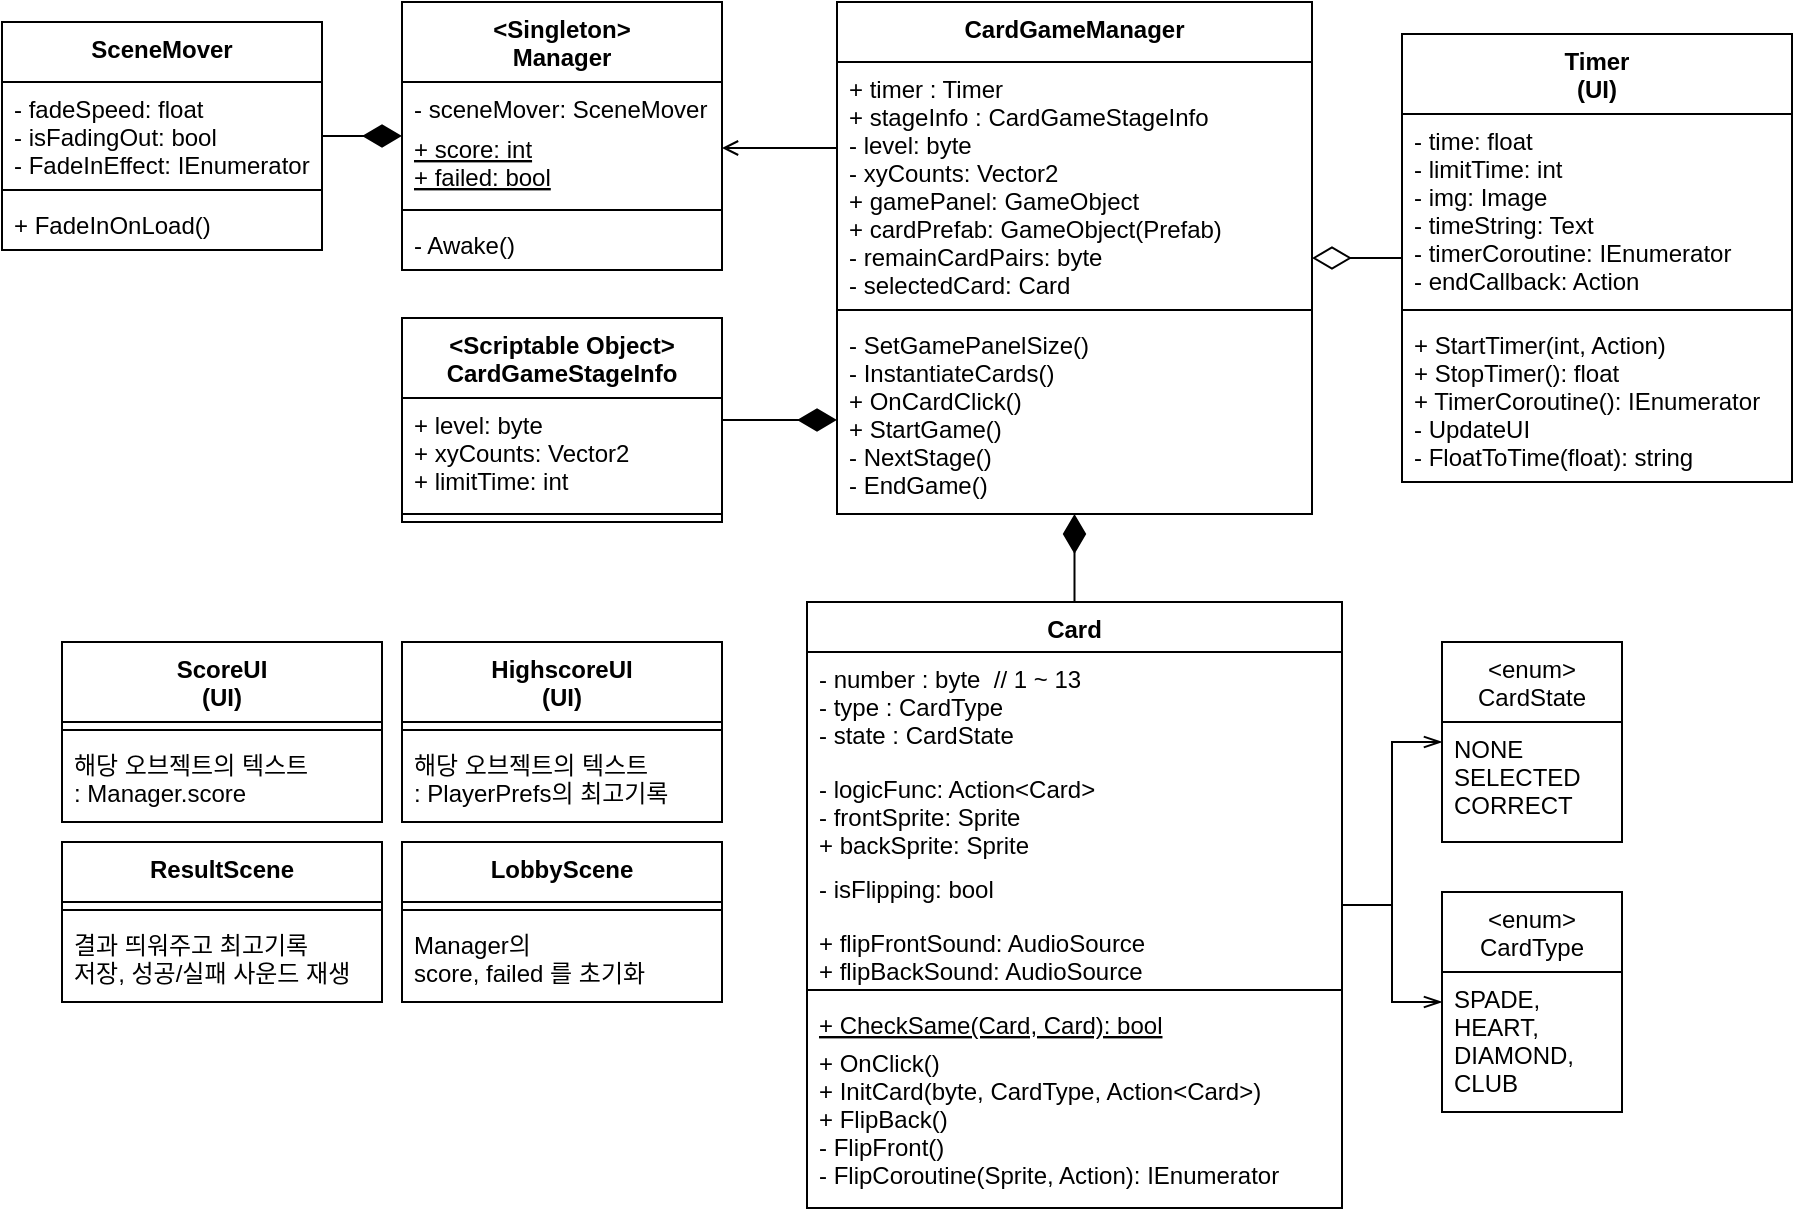 <mxfile version="14.1.8" type="device"><diagram id="bG4gAQslsT_7XooCx_jA" name="페이지-1"><mxGraphModel dx="2713" dy="878" grid="1" gridSize="10" guides="1" tooltips="1" connect="1" arrows="1" fold="1" page="1" pageScale="1" pageWidth="827" pageHeight="1169" math="0" shadow="0"><root><mxCell id="0"/><mxCell id="1" parent="0"/><mxCell id="wu3zEtKz61xa99x3gUw9-1" value="&lt;Singleton&gt;&#10;Manager" style="swimlane;fontStyle=1;align=center;verticalAlign=top;childLayout=stackLayout;horizontal=1;startSize=40;horizontalStack=0;resizeParent=1;resizeParentMax=0;resizeLast=0;collapsible=1;marginBottom=0;" parent="1" vertex="1"><mxGeometry x="-480" y="60" width="160" height="134" as="geometry"/></mxCell><mxCell id="ZsnT0KATN7C7ApbCsPo7-5" value="- sceneMover: SceneMover" style="text;strokeColor=none;fillColor=none;align=left;verticalAlign=top;spacingLeft=4;spacingRight=4;overflow=hidden;rotatable=0;points=[[0,0.5],[1,0.5]];portConstraint=eastwest;fontStyle=0" parent="wu3zEtKz61xa99x3gUw9-1" vertex="1"><mxGeometry y="40" width="160" height="20" as="geometry"/></mxCell><mxCell id="6e7jV7TFGS9oSzM3hNOE-30" value="+ score: int&#10;+ failed: bool" style="text;strokeColor=none;fillColor=none;align=left;verticalAlign=top;spacingLeft=4;spacingRight=4;overflow=hidden;rotatable=0;points=[[0,0.5],[1,0.5]];portConstraint=eastwest;fontStyle=4" parent="wu3zEtKz61xa99x3gUw9-1" vertex="1"><mxGeometry y="60" width="160" height="40" as="geometry"/></mxCell><mxCell id="wu3zEtKz61xa99x3gUw9-3" value="" style="line;strokeWidth=1;fillColor=none;align=left;verticalAlign=middle;spacingTop=-1;spacingLeft=3;spacingRight=3;rotatable=0;labelPosition=right;points=[];portConstraint=eastwest;" parent="wu3zEtKz61xa99x3gUw9-1" vertex="1"><mxGeometry y="100" width="160" height="8" as="geometry"/></mxCell><mxCell id="wu3zEtKz61xa99x3gUw9-4" value="- Awake()" style="text;strokeColor=none;fillColor=none;align=left;verticalAlign=top;spacingLeft=4;spacingRight=4;overflow=hidden;rotatable=0;points=[[0,0.5],[1,0.5]];portConstraint=eastwest;" parent="wu3zEtKz61xa99x3gUw9-1" vertex="1"><mxGeometry y="108" width="160" height="26" as="geometry"/></mxCell><mxCell id="wu3zEtKz61xa99x3gUw9-47" style="edgeStyle=orthogonalEdgeStyle;rounded=0;orthogonalLoop=1;jettySize=auto;html=1;endArrow=diamondThin;endFill=0;strokeWidth=1;endSize=17;" parent="1" source="wu3zEtKz61xa99x3gUw9-42" target="wu3zEtKz61xa99x3gUw9-5" edge="1"><mxGeometry relative="1" as="geometry"><mxPoint x="20" y="200" as="targetPoint"/></mxGeometry></mxCell><mxCell id="6e7jV7TFGS9oSzM3hNOE-25" style="edgeStyle=orthogonalEdgeStyle;rounded=0;orthogonalLoop=1;jettySize=auto;html=1;endArrow=open;endFill=0;" parent="1" source="wu3zEtKz61xa99x3gUw9-5" target="wu3zEtKz61xa99x3gUw9-1" edge="1"><mxGeometry relative="1" as="geometry"><Array as="points"><mxPoint x="-280" y="133"/><mxPoint x="-280" y="133"/></Array></mxGeometry></mxCell><mxCell id="wu3zEtKz61xa99x3gUw9-5" value="CardGameManager" style="swimlane;fontStyle=1;align=center;verticalAlign=top;childLayout=stackLayout;horizontal=1;startSize=30;horizontalStack=0;resizeParent=1;resizeParentMax=0;resizeLast=0;collapsible=1;marginBottom=0;" parent="1" vertex="1"><mxGeometry x="-262.5" y="60" width="237.5" height="256" as="geometry"/></mxCell><mxCell id="wu3zEtKz61xa99x3gUw9-6" value="+ timer : Timer&#10;+ stageInfo : CardGameStageInfo&#10;- level: byte&#10;- xyCounts: Vector2&#10;+ gamePanel: GameObject&#10;+ cardPrefab: GameObject(Prefab)&#10;- remainCardPairs: byte&#10;- selectedCard: Card&#10;&#10;" style="text;strokeColor=none;fillColor=none;align=left;verticalAlign=top;spacingLeft=4;spacingRight=4;overflow=hidden;rotatable=0;points=[[0,0.5],[1,0.5]];portConstraint=eastwest;" parent="wu3zEtKz61xa99x3gUw9-5" vertex="1"><mxGeometry y="30" width="237.5" height="120" as="geometry"/></mxCell><mxCell id="wu3zEtKz61xa99x3gUw9-7" value="" style="line;strokeWidth=1;fillColor=none;align=left;verticalAlign=middle;spacingTop=-1;spacingLeft=3;spacingRight=3;rotatable=0;labelPosition=right;points=[];portConstraint=eastwest;" parent="wu3zEtKz61xa99x3gUw9-5" vertex="1"><mxGeometry y="150" width="237.5" height="8" as="geometry"/></mxCell><mxCell id="wu3zEtKz61xa99x3gUw9-8" value="- SetGamePanelSize()&#10;- InstantiateCards()&#10;+ OnCardClick()&#10;+ StartGame()&#10;- NextStage()&#10;- EndGame()" style="text;strokeColor=none;fillColor=none;align=left;verticalAlign=top;spacingLeft=4;spacingRight=4;overflow=hidden;rotatable=0;points=[[0,0.5],[1,0.5]];portConstraint=eastwest;" parent="wu3zEtKz61xa99x3gUw9-5" vertex="1"><mxGeometry y="158" width="237.5" height="98" as="geometry"/></mxCell><mxCell id="wu3zEtKz61xa99x3gUw9-55" style="edgeStyle=orthogonalEdgeStyle;rounded=0;orthogonalLoop=1;jettySize=auto;html=1;endArrow=openThin;endFill=0;endSize=7;strokeWidth=1;" parent="1" source="wu3zEtKz61xa99x3gUw9-14" target="wu3zEtKz61xa99x3gUw9-38" edge="1"><mxGeometry relative="1" as="geometry"><mxPoint x="30" y="495" as="sourcePoint"/></mxGeometry></mxCell><mxCell id="wu3zEtKz61xa99x3gUw9-56" style="edgeStyle=orthogonalEdgeStyle;rounded=0;orthogonalLoop=1;jettySize=auto;html=1;endArrow=openThin;endFill=0;endSize=7;strokeWidth=1;" parent="1" source="wu3zEtKz61xa99x3gUw9-14" target="wu3zEtKz61xa99x3gUw9-53" edge="1"><mxGeometry relative="1" as="geometry"><mxPoint x="30" y="495" as="sourcePoint"/></mxGeometry></mxCell><mxCell id="wu3zEtKz61xa99x3gUw9-14" value="Card" style="swimlane;fontStyle=1;align=center;verticalAlign=top;childLayout=stackLayout;horizontal=1;startSize=25;horizontalStack=0;resizeParent=1;resizeParentMax=0;resizeLast=0;collapsible=1;marginBottom=0;" parent="1" vertex="1"><mxGeometry x="-277.5" y="360" width="267.5" height="303" as="geometry"/></mxCell><mxCell id="wu3zEtKz61xa99x3gUw9-15" value="- number : byte  // 1 ~ 13&#10;- type : CardType&#10;- state : CardState" style="text;strokeColor=none;fillColor=none;align=left;verticalAlign=top;spacingLeft=4;spacingRight=4;overflow=hidden;rotatable=0;points=[[0,0.5],[1,0.5]];portConstraint=eastwest;" parent="wu3zEtKz61xa99x3gUw9-14" vertex="1"><mxGeometry y="25" width="267.5" height="55" as="geometry"/></mxCell><mxCell id="6e7jV7TFGS9oSzM3hNOE-35" value="- logicFunc: Action&lt;Card&gt;&#10;- frontSprite: Sprite&#10;+ backSprite: Sprite" style="text;strokeColor=none;fillColor=none;align=left;verticalAlign=top;spacingLeft=4;spacingRight=4;overflow=hidden;rotatable=0;points=[[0,0.5],[1,0.5]];portConstraint=eastwest;" parent="wu3zEtKz61xa99x3gUw9-14" vertex="1"><mxGeometry y="80" width="267.5" height="50" as="geometry"/></mxCell><mxCell id="6e7jV7TFGS9oSzM3hNOE-33" value="- isFlipping: bool" style="text;strokeColor=none;fillColor=none;align=left;verticalAlign=top;spacingLeft=4;spacingRight=4;overflow=hidden;rotatable=0;points=[[0,0.5],[1,0.5]];portConstraint=eastwest;" parent="wu3zEtKz61xa99x3gUw9-14" vertex="1"><mxGeometry y="130" width="267.5" height="27" as="geometry"/></mxCell><mxCell id="irifTdcm5EEz0XJ8nT8g-1" value="+ flipFrontSound: AudioSource&#10;+ flipBackSound: AudioSource" style="text;strokeColor=none;fillColor=none;align=left;verticalAlign=top;spacingLeft=4;spacingRight=4;overflow=hidden;rotatable=0;points=[[0,0.5],[1,0.5]];portConstraint=eastwest;" vertex="1" parent="wu3zEtKz61xa99x3gUw9-14"><mxGeometry y="157" width="267.5" height="33" as="geometry"/></mxCell><mxCell id="wu3zEtKz61xa99x3gUw9-16" value="" style="line;strokeWidth=1;fillColor=none;align=left;verticalAlign=middle;spacingTop=-1;spacingLeft=3;spacingRight=3;rotatable=0;labelPosition=right;points=[];portConstraint=eastwest;" parent="wu3zEtKz61xa99x3gUw9-14" vertex="1"><mxGeometry y="190" width="267.5" height="8" as="geometry"/></mxCell><mxCell id="wu3zEtKz61xa99x3gUw9-17" value="+ CheckSame(Card, Card): bool" style="text;strokeColor=none;fillColor=none;align=left;verticalAlign=top;spacingLeft=4;spacingRight=4;overflow=hidden;rotatable=0;points=[[0,0.5],[1,0.5]];portConstraint=eastwest;fontStyle=4" parent="wu3zEtKz61xa99x3gUw9-14" vertex="1"><mxGeometry y="198" width="267.5" height="19" as="geometry"/></mxCell><mxCell id="6e7jV7TFGS9oSzM3hNOE-36" value="+ OnClick()&#10;+ InitCard(byte, CardType, Action&lt;Card&gt;)&#10;+ FlipBack()&#10;- FlipFront()&#10;- FlipCoroutine(Sprite, Action): IEnumerator" style="text;strokeColor=none;fillColor=none;align=left;verticalAlign=top;spacingLeft=4;spacingRight=4;overflow=hidden;rotatable=0;points=[[0,0.5],[1,0.5]];portConstraint=eastwest;" parent="wu3zEtKz61xa99x3gUw9-14" vertex="1"><mxGeometry y="217" width="267.5" height="86" as="geometry"/></mxCell><mxCell id="wu3zEtKz61xa99x3gUw9-38" value="&lt;enum&gt;&#10;CardType" style="swimlane;fontStyle=0;childLayout=stackLayout;horizontal=1;startSize=40;fillColor=none;horizontalStack=0;resizeParent=1;resizeParentMax=0;resizeLast=0;collapsible=1;marginBottom=0;" parent="1" vertex="1"><mxGeometry x="40" y="505" width="90" height="110" as="geometry"/></mxCell><mxCell id="wu3zEtKz61xa99x3gUw9-39" value="SPADE,&#10;HEART,&#10;DIAMOND,&#10;CLUB" style="text;strokeColor=none;fillColor=none;align=left;verticalAlign=top;spacingLeft=4;spacingRight=4;overflow=hidden;rotatable=0;points=[[0,0.5],[1,0.5]];portConstraint=eastwest;" parent="wu3zEtKz61xa99x3gUw9-38" vertex="1"><mxGeometry y="40" width="90" height="70" as="geometry"/></mxCell><mxCell id="wu3zEtKz61xa99x3gUw9-42" value="Timer&#10;(UI)" style="swimlane;fontStyle=1;align=center;verticalAlign=top;childLayout=stackLayout;horizontal=1;startSize=40;horizontalStack=0;resizeParent=1;resizeParentMax=0;resizeLast=0;collapsible=1;marginBottom=0;" parent="1" vertex="1"><mxGeometry x="20" y="76" width="195" height="224" as="geometry"/></mxCell><mxCell id="wu3zEtKz61xa99x3gUw9-43" value="- time: float&#10;- limitTime: int&#10;- img: Image&#10;- timeString: Text&#10;- timerCoroutine: IEnumerator&#10;- endCallback: Action" style="text;strokeColor=none;fillColor=none;align=left;verticalAlign=top;spacingLeft=4;spacingRight=4;overflow=hidden;rotatable=0;points=[[0,0.5],[1,0.5]];portConstraint=eastwest;" parent="wu3zEtKz61xa99x3gUw9-42" vertex="1"><mxGeometry y="40" width="195" height="94" as="geometry"/></mxCell><mxCell id="wu3zEtKz61xa99x3gUw9-44" value="" style="line;strokeWidth=1;fillColor=none;align=left;verticalAlign=middle;spacingTop=-1;spacingLeft=3;spacingRight=3;rotatable=0;labelPosition=right;points=[];portConstraint=eastwest;" parent="wu3zEtKz61xa99x3gUw9-42" vertex="1"><mxGeometry y="134" width="195" height="8" as="geometry"/></mxCell><mxCell id="wu3zEtKz61xa99x3gUw9-45" value="+ StartTimer(int, Action)&#10;+ StopTimer(): float&#10;+ TimerCoroutine(): IEnumerator&#10;- UpdateUI&#10;- FloatToTime(float): string" style="text;strokeColor=none;fillColor=none;align=left;verticalAlign=top;spacingLeft=4;spacingRight=4;overflow=hidden;rotatable=0;points=[[0,0.5],[1,0.5]];portConstraint=eastwest;" parent="wu3zEtKz61xa99x3gUw9-42" vertex="1"><mxGeometry y="142" width="195" height="82" as="geometry"/></mxCell><mxCell id="wu3zEtKz61xa99x3gUw9-48" value="&lt;Scriptable Object&gt;&#10;CardGameStageInfo" style="swimlane;fontStyle=1;align=center;verticalAlign=top;childLayout=stackLayout;horizontal=1;startSize=40;horizontalStack=0;resizeParent=1;resizeParentMax=0;resizeLast=0;collapsible=1;marginBottom=0;" parent="1" vertex="1"><mxGeometry x="-480" y="218" width="160" height="102" as="geometry"/></mxCell><mxCell id="wu3zEtKz61xa99x3gUw9-49" value="+ level: byte&#10;+ xyCounts: Vector2&#10;+ limitTime: int" style="text;strokeColor=none;fillColor=none;align=left;verticalAlign=top;spacingLeft=4;spacingRight=4;overflow=hidden;rotatable=0;points=[[0,0.5],[1,0.5]];portConstraint=eastwest;" parent="wu3zEtKz61xa99x3gUw9-48" vertex="1"><mxGeometry y="40" width="160" height="54" as="geometry"/></mxCell><mxCell id="wu3zEtKz61xa99x3gUw9-50" value="" style="line;strokeWidth=1;fillColor=none;align=left;verticalAlign=middle;spacingTop=-1;spacingLeft=3;spacingRight=3;rotatable=0;labelPosition=right;points=[];portConstraint=eastwest;" parent="wu3zEtKz61xa99x3gUw9-48" vertex="1"><mxGeometry y="94" width="160" height="8" as="geometry"/></mxCell><mxCell id="wu3zEtKz61xa99x3gUw9-52" style="edgeStyle=orthogonalEdgeStyle;rounded=0;orthogonalLoop=1;jettySize=auto;html=1;endArrow=diamondThin;endFill=1;strokeWidth=1;endSize=17;" parent="1" source="wu3zEtKz61xa99x3gUw9-48" target="wu3zEtKz61xa99x3gUw9-8" edge="1"><mxGeometry relative="1" as="geometry"><mxPoint x="-30" y="300" as="sourcePoint"/><mxPoint x="-320" y="280" as="targetPoint"/><Array as="points"><mxPoint x="-370" y="267"/><mxPoint x="-370" y="267"/></Array></mxGeometry></mxCell><mxCell id="wu3zEtKz61xa99x3gUw9-53" value="&lt;enum&gt;&#10;CardState" style="swimlane;fontStyle=0;childLayout=stackLayout;horizontal=1;startSize=40;fillColor=none;horizontalStack=0;resizeParent=1;resizeParentMax=0;resizeLast=0;collapsible=1;marginBottom=0;" parent="1" vertex="1"><mxGeometry x="40" y="380" width="90" height="100" as="geometry"/></mxCell><mxCell id="wu3zEtKz61xa99x3gUw9-54" value="NONE&#10;SELECTED&#10;CORRECT&#10;" style="text;strokeColor=none;fillColor=none;align=left;verticalAlign=top;spacingLeft=4;spacingRight=4;overflow=hidden;rotatable=0;points=[[0,0.5],[1,0.5]];portConstraint=eastwest;" parent="wu3zEtKz61xa99x3gUw9-53" vertex="1"><mxGeometry y="40" width="90" height="60" as="geometry"/></mxCell><mxCell id="6e7jV7TFGS9oSzM3hNOE-2" value="SceneMover" style="swimlane;fontStyle=1;align=center;verticalAlign=top;childLayout=stackLayout;horizontal=1;startSize=30;horizontalStack=0;resizeParent=1;resizeParentMax=0;resizeLast=0;collapsible=1;marginBottom=0;" parent="1" vertex="1"><mxGeometry x="-680" y="70" width="160" height="114" as="geometry"/></mxCell><mxCell id="6e7jV7TFGS9oSzM3hNOE-3" value="- fadeSpeed: float&#10;- isFadingOut: bool&#10;- FadeInEffect: IEnumerator" style="text;strokeColor=none;fillColor=none;align=left;verticalAlign=top;spacingLeft=4;spacingRight=4;overflow=hidden;rotatable=0;points=[[0,0.5],[1,0.5]];portConstraint=eastwest;fontStyle=0" parent="6e7jV7TFGS9oSzM3hNOE-2" vertex="1"><mxGeometry y="30" width="160" height="50" as="geometry"/></mxCell><mxCell id="6e7jV7TFGS9oSzM3hNOE-4" value="" style="line;strokeWidth=1;fillColor=none;align=left;verticalAlign=middle;spacingTop=-1;spacingLeft=3;spacingRight=3;rotatable=0;labelPosition=right;points=[];portConstraint=eastwest;" parent="6e7jV7TFGS9oSzM3hNOE-2" vertex="1"><mxGeometry y="80" width="160" height="8" as="geometry"/></mxCell><mxCell id="6e7jV7TFGS9oSzM3hNOE-5" value="+ FadeInOnLoad()&#10;" style="text;strokeColor=none;fillColor=none;align=left;verticalAlign=top;spacingLeft=4;spacingRight=4;overflow=hidden;rotatable=0;points=[[0,0.5],[1,0.5]];portConstraint=eastwest;" parent="6e7jV7TFGS9oSzM3hNOE-2" vertex="1"><mxGeometry y="88" width="160" height="26" as="geometry"/></mxCell><mxCell id="6e7jV7TFGS9oSzM3hNOE-6" style="edgeStyle=orthogonalEdgeStyle;rounded=0;orthogonalLoop=1;jettySize=auto;html=1;endArrow=diamondThin;endFill=1;strokeWidth=1;endSize=17;" parent="1" source="6e7jV7TFGS9oSzM3hNOE-2" target="wu3zEtKz61xa99x3gUw9-1" edge="1"><mxGeometry relative="1" as="geometry"><mxPoint x="-523" y="166" as="targetPoint"/><mxPoint x="-617" y="236" as="sourcePoint"/></mxGeometry></mxCell><mxCell id="6e7jV7TFGS9oSzM3hNOE-7" style="edgeStyle=orthogonalEdgeStyle;rounded=0;orthogonalLoop=1;jettySize=auto;html=1;endArrow=diamondThin;endFill=1;strokeWidth=1;endSize=17;" parent="1" source="wu3zEtKz61xa99x3gUw9-14" target="wu3zEtKz61xa99x3gUw9-5" edge="1"><mxGeometry relative="1" as="geometry"><mxPoint x="-620" y="317" as="targetPoint"/><mxPoint x="-683" y="317" as="sourcePoint"/><Array as="points"/></mxGeometry></mxCell><mxCell id="6e7jV7TFGS9oSzM3hNOE-8" value="ScoreUI&#10;(UI)" style="swimlane;fontStyle=1;align=center;verticalAlign=top;childLayout=stackLayout;horizontal=1;startSize=40;horizontalStack=0;resizeParent=1;resizeParentMax=0;resizeLast=0;collapsible=1;marginBottom=0;" parent="1" vertex="1"><mxGeometry x="-650" y="380" width="160" height="90" as="geometry"/></mxCell><mxCell id="6e7jV7TFGS9oSzM3hNOE-10" value="" style="line;strokeWidth=1;fillColor=none;align=left;verticalAlign=middle;spacingTop=-1;spacingLeft=3;spacingRight=3;rotatable=0;labelPosition=right;points=[];portConstraint=eastwest;" parent="6e7jV7TFGS9oSzM3hNOE-8" vertex="1"><mxGeometry y="40" width="160" height="8" as="geometry"/></mxCell><mxCell id="6e7jV7TFGS9oSzM3hNOE-11" value="해당 오브젝트의 텍스트&#10;: Manager.score&#10;" style="text;strokeColor=none;fillColor=none;align=left;verticalAlign=top;spacingLeft=4;spacingRight=4;overflow=hidden;rotatable=0;points=[[0,0.5],[1,0.5]];portConstraint=eastwest;" parent="6e7jV7TFGS9oSzM3hNOE-8" vertex="1"><mxGeometry y="48" width="160" height="42" as="geometry"/></mxCell><mxCell id="6e7jV7TFGS9oSzM3hNOE-12" value="HighscoreUI&#10;(UI)" style="swimlane;fontStyle=1;align=center;verticalAlign=top;childLayout=stackLayout;horizontal=1;startSize=40;horizontalStack=0;resizeParent=1;resizeParentMax=0;resizeLast=0;collapsible=1;marginBottom=0;" parent="1" vertex="1"><mxGeometry x="-480" y="380" width="160" height="90" as="geometry"/></mxCell><mxCell id="6e7jV7TFGS9oSzM3hNOE-14" value="" style="line;strokeWidth=1;fillColor=none;align=left;verticalAlign=middle;spacingTop=-1;spacingLeft=3;spacingRight=3;rotatable=0;labelPosition=right;points=[];portConstraint=eastwest;" parent="6e7jV7TFGS9oSzM3hNOE-12" vertex="1"><mxGeometry y="40" width="160" height="8" as="geometry"/></mxCell><mxCell id="6e7jV7TFGS9oSzM3hNOE-15" value="해당 오브젝트의 텍스트&#10;: PlayerPrefs의 최고기록" style="text;strokeColor=none;fillColor=none;align=left;verticalAlign=top;spacingLeft=4;spacingRight=4;overflow=hidden;rotatable=0;points=[[0,0.5],[1,0.5]];portConstraint=eastwest;" parent="6e7jV7TFGS9oSzM3hNOE-12" vertex="1"><mxGeometry y="48" width="160" height="42" as="geometry"/></mxCell><mxCell id="6e7jV7TFGS9oSzM3hNOE-16" value="LobbyScene" style="swimlane;fontStyle=1;align=center;verticalAlign=top;childLayout=stackLayout;horizontal=1;startSize=30;horizontalStack=0;resizeParent=1;resizeParentMax=0;resizeLast=0;collapsible=1;marginBottom=0;" parent="1" vertex="1"><mxGeometry x="-480" y="480" width="160" height="80" as="geometry"/></mxCell><mxCell id="6e7jV7TFGS9oSzM3hNOE-18" value="" style="line;strokeWidth=1;fillColor=none;align=left;verticalAlign=middle;spacingTop=-1;spacingLeft=3;spacingRight=3;rotatable=0;labelPosition=right;points=[];portConstraint=eastwest;" parent="6e7jV7TFGS9oSzM3hNOE-16" vertex="1"><mxGeometry y="30" width="160" height="8" as="geometry"/></mxCell><mxCell id="6e7jV7TFGS9oSzM3hNOE-19" value="Manager의&#10;score, failed 를 초기화" style="text;strokeColor=none;fillColor=none;align=left;verticalAlign=top;spacingLeft=4;spacingRight=4;overflow=hidden;rotatable=0;points=[[0,0.5],[1,0.5]];portConstraint=eastwest;" parent="6e7jV7TFGS9oSzM3hNOE-16" vertex="1"><mxGeometry y="38" width="160" height="42" as="geometry"/></mxCell><mxCell id="6e7jV7TFGS9oSzM3hNOE-20" value="ResultScene" style="swimlane;fontStyle=1;align=center;verticalAlign=top;childLayout=stackLayout;horizontal=1;startSize=30;horizontalStack=0;resizeParent=1;resizeParentMax=0;resizeLast=0;collapsible=1;marginBottom=0;" parent="1" vertex="1"><mxGeometry x="-650" y="480" width="160" height="80" as="geometry"/></mxCell><mxCell id="6e7jV7TFGS9oSzM3hNOE-22" value="" style="line;strokeWidth=1;fillColor=none;align=left;verticalAlign=middle;spacingTop=-1;spacingLeft=3;spacingRight=3;rotatable=0;labelPosition=right;points=[];portConstraint=eastwest;" parent="6e7jV7TFGS9oSzM3hNOE-20" vertex="1"><mxGeometry y="30" width="160" height="8" as="geometry"/></mxCell><mxCell id="6e7jV7TFGS9oSzM3hNOE-23" value="결과 띄워주고 최고기록&#10;저장, 성공/실패 사운드 재생&#10;" style="text;strokeColor=none;fillColor=none;align=left;verticalAlign=top;spacingLeft=4;spacingRight=4;overflow=hidden;rotatable=0;points=[[0,0.5],[1,0.5]];portConstraint=eastwest;" parent="6e7jV7TFGS9oSzM3hNOE-20" vertex="1"><mxGeometry y="38" width="160" height="42" as="geometry"/></mxCell></root></mxGraphModel></diagram></mxfile>